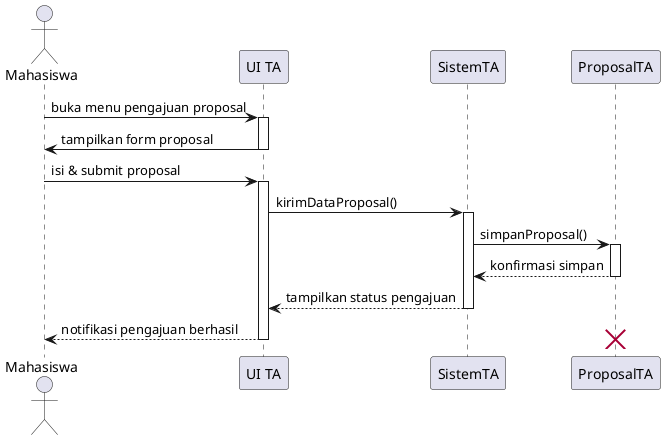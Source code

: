 @startuml
actor Mahasiswa
participant "UI TA" as UI
participant "SistemTA" as Sistem
participant "ProposalTA" as Proposal

Mahasiswa -> UI: buka menu pengajuan proposal
activate UI
UI -> Mahasiswa: tampilkan form proposal
deactivate UI

Mahasiswa -> UI: isi & submit proposal
activate UI
UI -> Sistem: kirimDataProposal()
activate Sistem
Sistem -> Proposal: simpanProposal()
activate Proposal
Proposal --> Sistem: konfirmasi simpan
deactivate Proposal
Sistem --> UI: tampilkan status pengajuan
deactivate Sistem
UI --> Mahasiswa: notifikasi pengajuan berhasil
deactivate UI

destroy Proposal
@enduml
